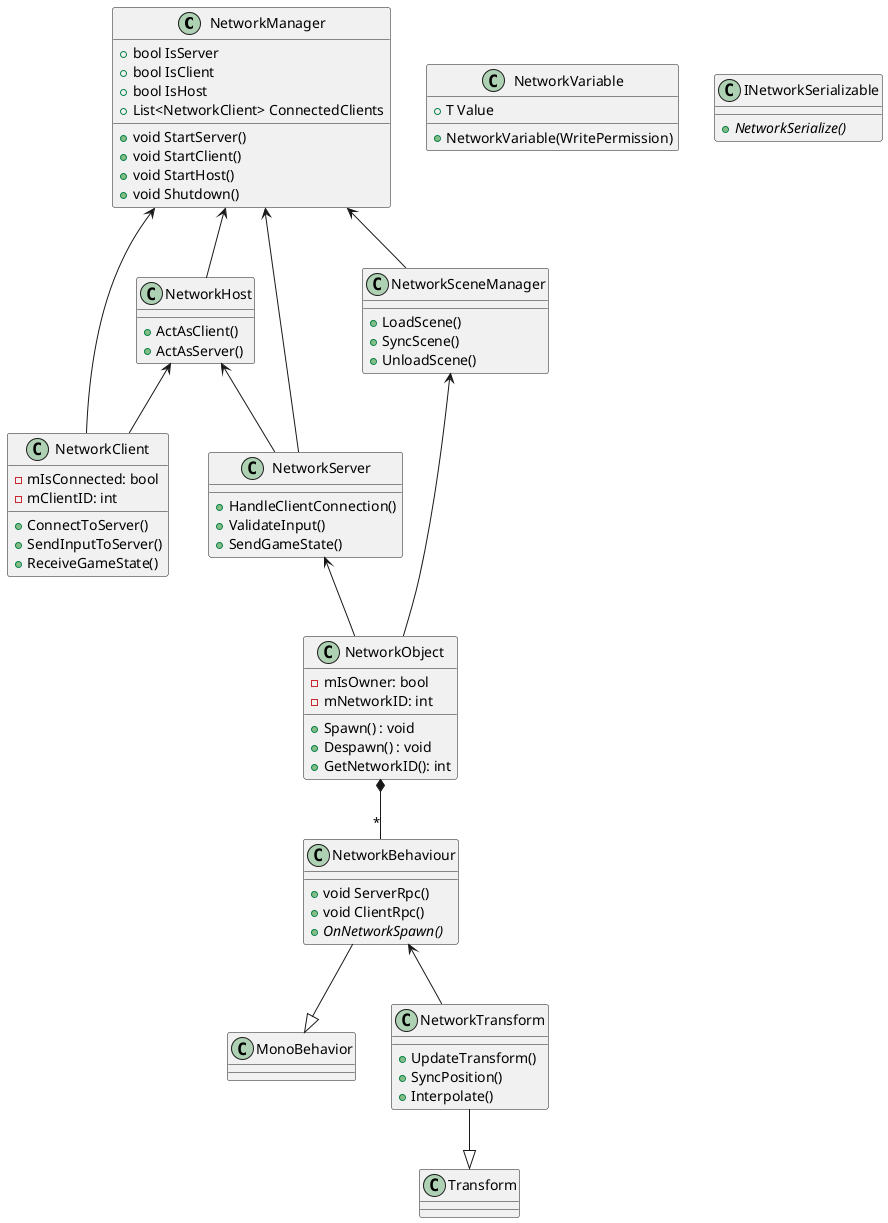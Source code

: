 @startuml

class NetworkManager {
    +bool IsServer
    +bool IsClient
    +bool IsHost
    +List<NetworkClient> ConnectedClients
    
    +void StartServer()
    +void StartClient()
    +void StartHost()
    +void Shutdown()
}

class NetworkObject {
    + Spawn() : void
    + Despawn() : void
    + GetNetworkID(): int
    - mIsOwner: bool
    - mNetworkID: int
}

class NetworkBehaviour {
    +void ServerRpc()
    +void ClientRpc()
    + {abstract} OnNetworkSpawn()
    
}

' Template class for network variables
class NetworkVariable{
    + NetworkVariable(WritePermission)
    + T Value
    
}

class MonoBehavior{}

' Maybe not needed
class NetworkTransform {
    + UpdateTransform()
    + SyncPosition()
    + Interpolate()
}

class Transform{}

class NetworkClient {
    + ConnectToServer()
    + SendInputToServer()
    + ReceiveGameState()

    - mIsConnected: bool
    - mClientID: int
}

class NetworkServer {
    + HandleClientConnection()
    + ValidateInput()
    + SendGameState()
}

class NetworkHost {
    + ActAsClient()
    + ActAsServer()
}

' class NetworkMessage {
'     + Serialize()
'     + Deserialize()
'     + SendMessage()
'     - mMessageType: string
' }

class NetworkSceneManager {
    + LoadScene()
    + SyncScene()
    + UnloadScene()
}

' class NetworkInputManager {
'     + CaptureInput()
'     + SendInput()
'     + ApplyInputPrediction()
' }

' class NetworkReplicationManager {
'     + ReplicateObjectState()
'     + SyncWithClients()
'     + ApplyInterpolation()
' }

' class AuthorityManager {
'     + AssignAuthority()
'     + RequestControl()
'     - mObjectAuthority: string
' }

class INetworkSerializable {
    + {abstract} NetworkSerialize()
    ' + Deserialize()
}

NetworkManager <-- NetworkClient
NetworkManager <-- NetworkServer
NetworkManager <-- NetworkHost
NetworkManager <-- NetworkSceneManager
' NetworkManager <-- AuthorityManager

NetworkObject *-- "*" NetworkBehaviour
NetworkBehaviour <-- NetworkTransform
NetworkBehaviour --|> MonoBehavior

NetworkTransform --|> Transform

' NetworkClient --> NetworkInputManager
' NetworkClient --> NetworkMessage
' NetworkClient --> NetworkReplicationManager

' NetworkServer --> NetworkMessage
' NetworkServer --> NetworkReplicationManager
NetworkServer <-- NetworkObject

NetworkHost <-- NetworkServer
NetworkHost <-- NetworkClient

' AuthorityManager <-- NetworkObject
NetworkSceneManager <-- NetworkObject

@enduml
